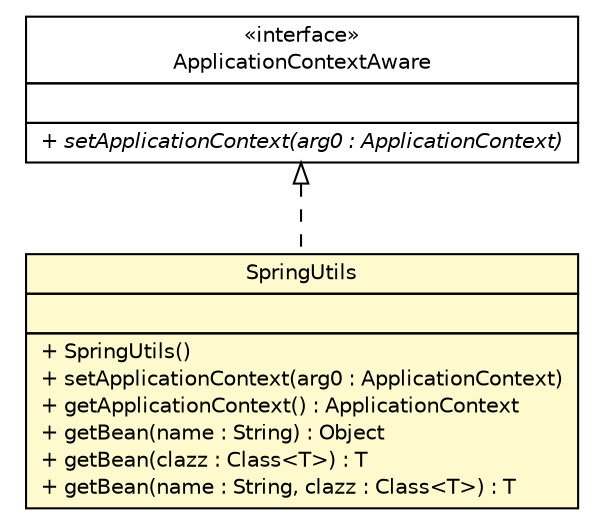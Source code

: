 #!/usr/local/bin/dot
#
# Class diagram 
# Generated by UMLGraph version R5_6-24-gf6e263 (http://www.umlgraph.org/)
#

digraph G {
	edge [fontname="Helvetica",fontsize=10,labelfontname="Helvetica",labelfontsize=10];
	node [fontname="Helvetica",fontsize=10,shape=plaintext];
	nodesep=0.25;
	ranksep=0.5;
	// com.yirendai.oss.lib.histrix.config.SpringUtils
	c110 [label=<<table title="com.yirendai.oss.lib.histrix.config.SpringUtils" border="0" cellborder="1" cellspacing="0" cellpadding="2" port="p" bgcolor="lemonChiffon" href="./SpringUtils.html">
		<tr><td><table border="0" cellspacing="0" cellpadding="1">
<tr><td align="center" balign="center"> SpringUtils </td></tr>
		</table></td></tr>
		<tr><td><table border="0" cellspacing="0" cellpadding="1">
<tr><td align="left" balign="left">  </td></tr>
		</table></td></tr>
		<tr><td><table border="0" cellspacing="0" cellpadding="1">
<tr><td align="left" balign="left"> + SpringUtils() </td></tr>
<tr><td align="left" balign="left"> + setApplicationContext(arg0 : ApplicationContext) </td></tr>
<tr><td align="left" balign="left"> + getApplicationContext() : ApplicationContext </td></tr>
<tr><td align="left" balign="left"> + getBean(name : String) : Object </td></tr>
<tr><td align="left" balign="left"> + getBean(clazz : Class&lt;T&gt;) : T </td></tr>
<tr><td align="left" balign="left"> + getBean(name : String, clazz : Class&lt;T&gt;) : T </td></tr>
		</table></td></tr>
		</table>>, URL="./SpringUtils.html", fontname="Helvetica", fontcolor="black", fontsize=10.0];
	//com.yirendai.oss.lib.histrix.config.SpringUtils implements org.springframework.context.ApplicationContextAware
	c118:p -> c110:p [dir=back,arrowtail=empty,style=dashed];
	// org.springframework.context.ApplicationContextAware
	c118 [label=<<table title="org.springframework.context.ApplicationContextAware" border="0" cellborder="1" cellspacing="0" cellpadding="2" port="p" href="http://java.sun.com/j2se/1.4.2/docs/api/org/springframework/context/ApplicationContextAware.html">
		<tr><td><table border="0" cellspacing="0" cellpadding="1">
<tr><td align="center" balign="center"> &#171;interface&#187; </td></tr>
<tr><td align="center" balign="center"> ApplicationContextAware </td></tr>
		</table></td></tr>
		<tr><td><table border="0" cellspacing="0" cellpadding="1">
<tr><td align="left" balign="left">  </td></tr>
		</table></td></tr>
		<tr><td><table border="0" cellspacing="0" cellpadding="1">
<tr><td align="left" balign="left"><font face="Helvetica-Oblique" point-size="10.0"> + setApplicationContext(arg0 : ApplicationContext) </font></td></tr>
		</table></td></tr>
		</table>>, URL="http://java.sun.com/j2se/1.4.2/docs/api/org/springframework/context/ApplicationContextAware.html", fontname="Helvetica", fontcolor="black", fontsize=10.0];
}

